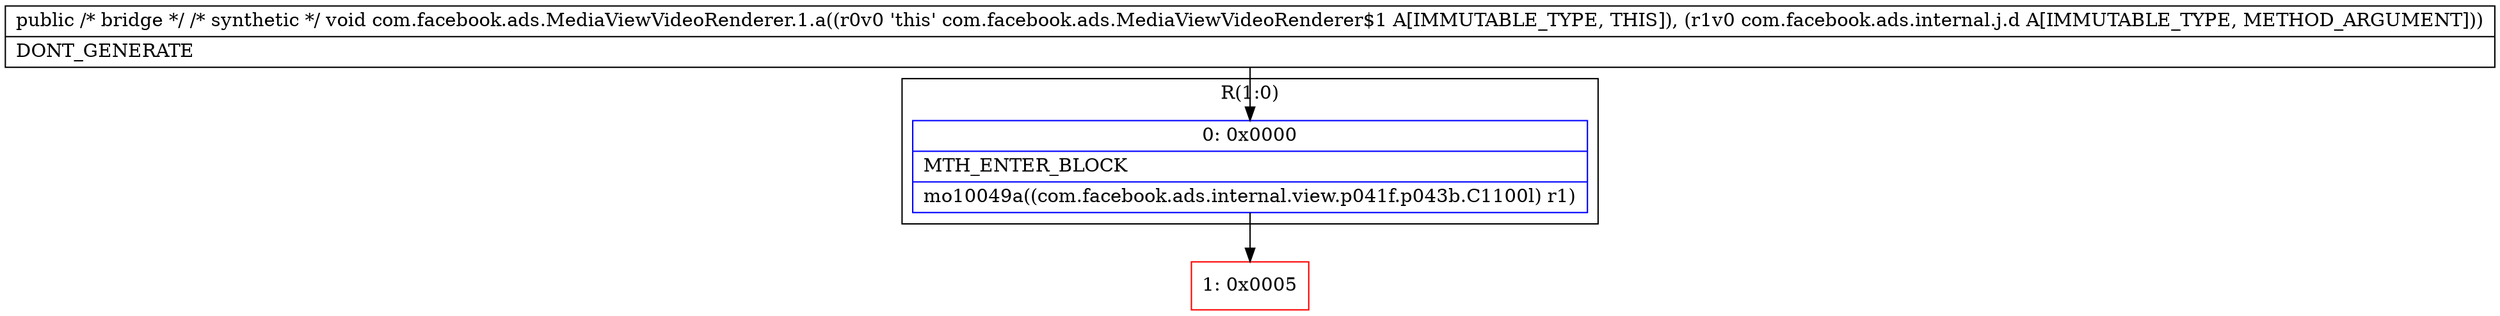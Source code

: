 digraph "CFG forcom.facebook.ads.MediaViewVideoRenderer.1.a(Lcom\/facebook\/ads\/internal\/j\/d;)V" {
subgraph cluster_Region_1629675864 {
label = "R(1:0)";
node [shape=record,color=blue];
Node_0 [shape=record,label="{0\:\ 0x0000|MTH_ENTER_BLOCK\l|mo10049a((com.facebook.ads.internal.view.p041f.p043b.C1100l) r1)\l}"];
}
Node_1 [shape=record,color=red,label="{1\:\ 0x0005}"];
MethodNode[shape=record,label="{public \/* bridge *\/ \/* synthetic *\/ void com.facebook.ads.MediaViewVideoRenderer.1.a((r0v0 'this' com.facebook.ads.MediaViewVideoRenderer$1 A[IMMUTABLE_TYPE, THIS]), (r1v0 com.facebook.ads.internal.j.d A[IMMUTABLE_TYPE, METHOD_ARGUMENT]))  | DONT_GENERATE\l}"];
MethodNode -> Node_0;
Node_0 -> Node_1;
}

